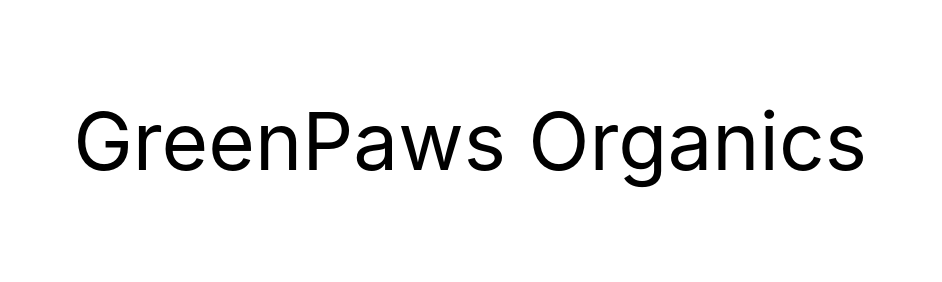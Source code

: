 <mxfile version="24.3.1" type="device">
  <diagram name="ページ1" id="P3J0ScVeM1L8zZqx5qDx">
    <mxGraphModel dx="2018" dy="1618" grid="1" gridSize="10" guides="1" tooltips="1" connect="1" arrows="0" fold="1" page="1" pageScale="1" pageWidth="900" pageHeight="1600" background="none" math="0" shadow="0">
      <root>
        <mxCell id="0" />
        <mxCell id="1" parent="0" />
        <mxCell id="VvI7Nf8ru6upJGFx4GVh-1" value="&lt;h1&gt;&lt;span style=&quot;font-family: Inter, sans-serif; text-align: start; white-space-collapse: preserve; font-weight: normal;&quot;&gt;&lt;font style=&quot;font-size: 40px;&quot;&gt;GreenPaws Organics&lt;/font&gt;&lt;/span&gt;&lt;/h1&gt;" style="text;strokeColor=none;align=center;fillColor=none;html=1;verticalAlign=middle;whiteSpace=wrap;rounded=0;labelBackgroundColor=none;" vertex="1" parent="1">
          <mxGeometry x="-850" y="60" width="470" height="140" as="geometry" />
        </mxCell>
      </root>
    </mxGraphModel>
  </diagram>
</mxfile>
